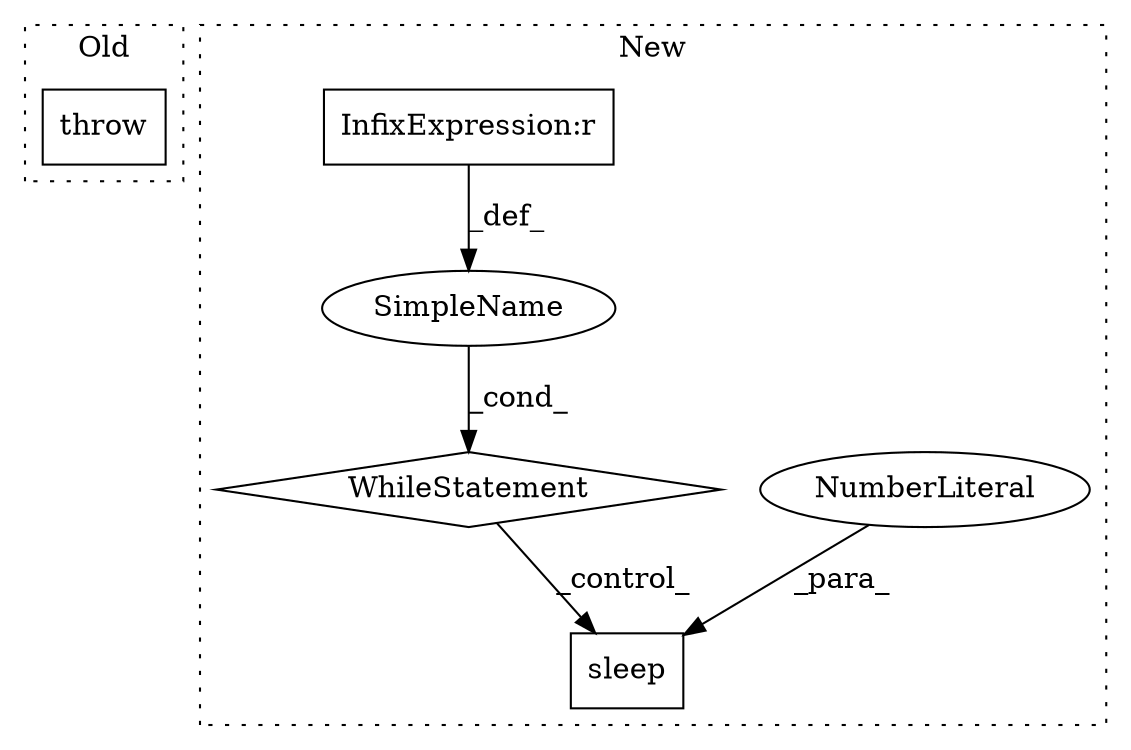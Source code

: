 digraph G {
subgraph cluster0 {
1 [label="throw" a="53" s="864" l="6" shape="box"];
label = "Old";
style="dotted";
}
subgraph cluster1 {
2 [label="sleep" a="32" s="1508,1517" l="6,1" shape="box"];
3 [label="NumberLiteral" a="34" s="1514" l="3" shape="ellipse"];
4 [label="SimpleName" a="42" s="" l="" shape="ellipse"];
5 [label="WhileStatement" a="61" s="1132,1153" l="7,2" shape="diamond"];
6 [label="InfixExpression:r" a="27" s="1147" l="4" shape="box"];
label = "New";
style="dotted";
}
3 -> 2 [label="_para_"];
4 -> 5 [label="_cond_"];
5 -> 2 [label="_control_"];
6 -> 4 [label="_def_"];
}